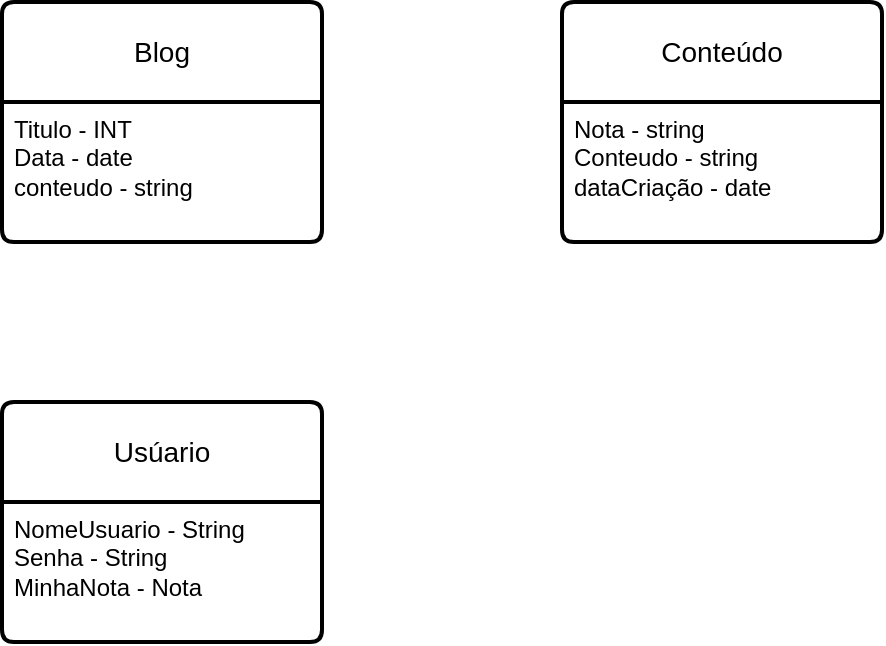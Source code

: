 <mxfile version="24.2.0" type="github">
  <diagram name="Página-1" id="BJ0FDYV7WeU5AChwLW6k">
    <mxGraphModel dx="1364" dy="795" grid="1" gridSize="10" guides="1" tooltips="1" connect="1" arrows="1" fold="1" page="1" pageScale="1" pageWidth="827" pageHeight="1169" math="0" shadow="0">
      <root>
        <mxCell id="0" />
        <mxCell id="1" parent="0" />
        <mxCell id="r8cadCt1gOrm9D4LQtw2-3" value="Blog" style="swimlane;childLayout=stackLayout;horizontal=1;startSize=50;horizontalStack=0;rounded=1;fontSize=14;fontStyle=0;strokeWidth=2;resizeParent=0;resizeLast=1;shadow=0;dashed=0;align=center;arcSize=4;whiteSpace=wrap;html=1;" vertex="1" parent="1">
          <mxGeometry x="190" y="160" width="160" height="120" as="geometry" />
        </mxCell>
        <mxCell id="r8cadCt1gOrm9D4LQtw2-4" value="&lt;div&gt;Titulo - INT&lt;/div&gt;&lt;div&gt;Data - date&lt;/div&gt;&lt;div&gt;conteudo - string&lt;br&gt;&lt;/div&gt;" style="align=left;strokeColor=none;fillColor=none;spacingLeft=4;fontSize=12;verticalAlign=top;resizable=0;rotatable=0;part=1;html=1;" vertex="1" parent="r8cadCt1gOrm9D4LQtw2-3">
          <mxGeometry y="50" width="160" height="70" as="geometry" />
        </mxCell>
        <mxCell id="r8cadCt1gOrm9D4LQtw2-7" value="Usúario" style="swimlane;childLayout=stackLayout;horizontal=1;startSize=50;horizontalStack=0;rounded=1;fontSize=14;fontStyle=0;strokeWidth=2;resizeParent=0;resizeLast=1;shadow=0;dashed=0;align=center;arcSize=4;whiteSpace=wrap;html=1;" vertex="1" parent="1">
          <mxGeometry x="190" y="360" width="160" height="120" as="geometry" />
        </mxCell>
        <mxCell id="r8cadCt1gOrm9D4LQtw2-8" value="&lt;div&gt;NomeUsuario - String&lt;/div&gt;&lt;div&gt;Senha - String&lt;/div&gt;&lt;div&gt;MinhaNota - Nota&lt;br&gt;&lt;/div&gt;" style="align=left;strokeColor=none;fillColor=none;spacingLeft=4;fontSize=12;verticalAlign=top;resizable=0;rotatable=0;part=1;html=1;" vertex="1" parent="r8cadCt1gOrm9D4LQtw2-7">
          <mxGeometry y="50" width="160" height="70" as="geometry" />
        </mxCell>
        <mxCell id="r8cadCt1gOrm9D4LQtw2-9" value="Conteúdo" style="swimlane;childLayout=stackLayout;horizontal=1;startSize=50;horizontalStack=0;rounded=1;fontSize=14;fontStyle=0;strokeWidth=2;resizeParent=0;resizeLast=1;shadow=0;dashed=0;align=center;arcSize=4;whiteSpace=wrap;html=1;" vertex="1" parent="1">
          <mxGeometry x="470" y="160" width="160" height="120" as="geometry" />
        </mxCell>
        <mxCell id="r8cadCt1gOrm9D4LQtw2-10" value="&lt;div&gt;Nota - string&lt;/div&gt;&lt;div&gt;Conteudo - string&lt;/div&gt;&lt;div&gt;dataCriação - date&lt;br&gt;&lt;/div&gt;" style="align=left;strokeColor=none;fillColor=none;spacingLeft=4;fontSize=12;verticalAlign=top;resizable=0;rotatable=0;part=1;html=1;" vertex="1" parent="r8cadCt1gOrm9D4LQtw2-9">
          <mxGeometry y="50" width="160" height="70" as="geometry" />
        </mxCell>
      </root>
    </mxGraphModel>
  </diagram>
</mxfile>
